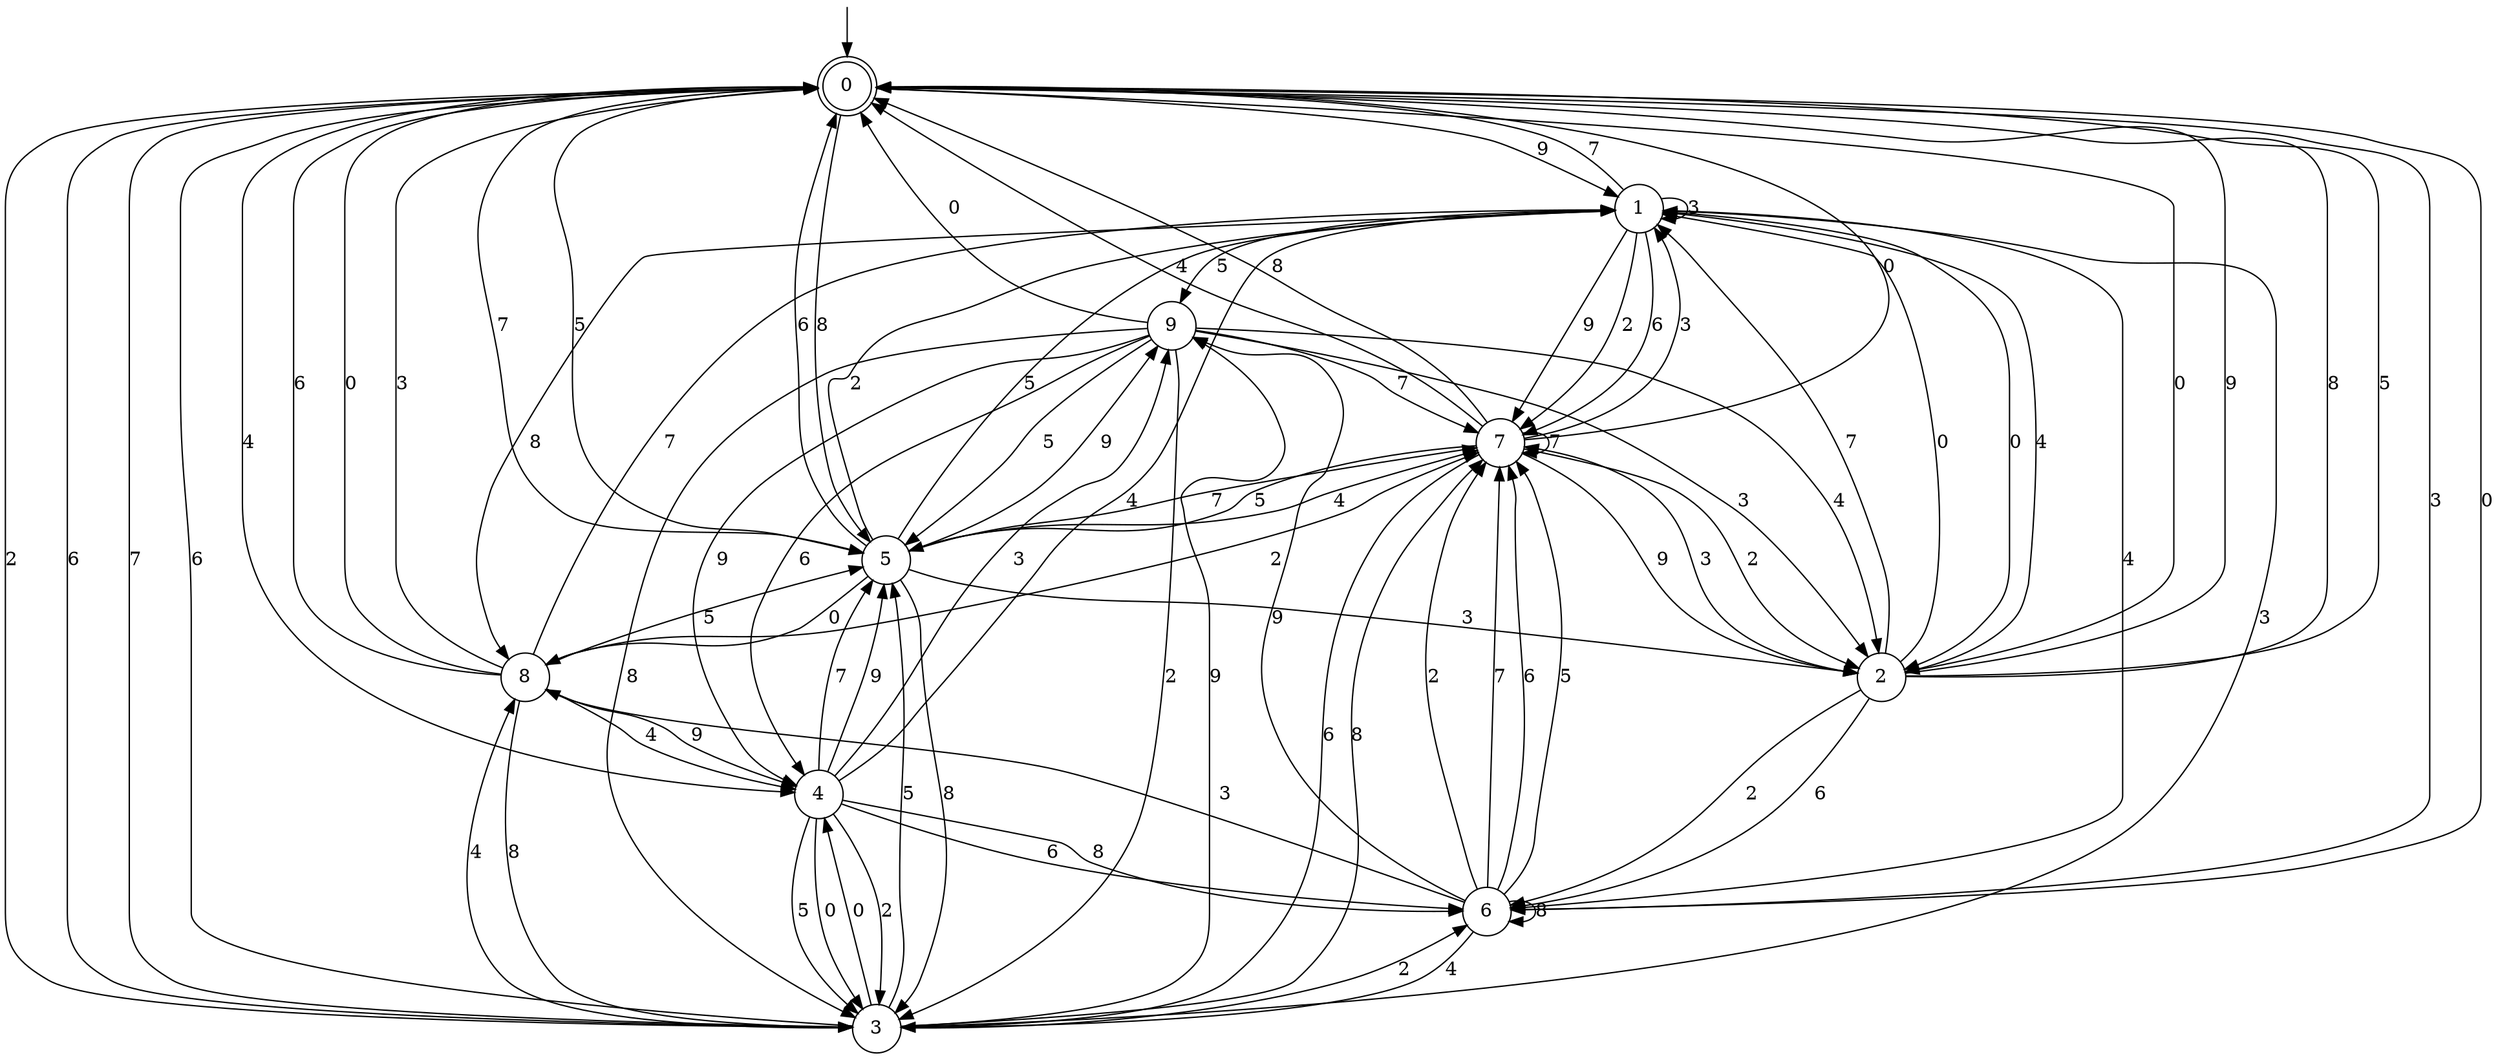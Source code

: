 digraph g {

	s0 [shape="doublecircle" label="0"];
	s1 [shape="circle" label="1"];
	s2 [shape="circle" label="2"];
	s3 [shape="circle" label="3"];
	s4 [shape="circle" label="4"];
	s5 [shape="circle" label="5"];
	s6 [shape="circle" label="6"];
	s7 [shape="circle" label="7"];
	s8 [shape="circle" label="8"];
	s9 [shape="circle" label="9"];
	s0 -> s1 [label="9"];
	s0 -> s2 [label="0"];
	s0 -> s3 [label="2"];
	s0 -> s4 [label="4"];
	s0 -> s5 [label="8"];
	s0 -> s5 [label="7"];
	s0 -> s6 [label="3"];
	s0 -> s3 [label="6"];
	s0 -> s5 [label="5"];
	s1 -> s7 [label="9"];
	s1 -> s2 [label="0"];
	s1 -> s7 [label="2"];
	s1 -> s6 [label="4"];
	s1 -> s8 [label="8"];
	s1 -> s0 [label="7"];
	s1 -> s1 [label="3"];
	s1 -> s7 [label="6"];
	s1 -> s9 [label="5"];
	s2 -> s0 [label="9"];
	s2 -> s1 [label="0"];
	s2 -> s6 [label="2"];
	s2 -> s1 [label="4"];
	s2 -> s0 [label="8"];
	s2 -> s1 [label="7"];
	s2 -> s7 [label="3"];
	s2 -> s6 [label="6"];
	s2 -> s0 [label="5"];
	s3 -> s9 [label="9"];
	s3 -> s4 [label="0"];
	s3 -> s6 [label="2"];
	s3 -> s8 [label="4"];
	s3 -> s7 [label="8"];
	s3 -> s0 [label="7"];
	s3 -> s1 [label="3"];
	s3 -> s0 [label="6"];
	s3 -> s5 [label="5"];
	s4 -> s5 [label="9"];
	s4 -> s3 [label="0"];
	s4 -> s3 [label="2"];
	s4 -> s1 [label="4"];
	s4 -> s6 [label="8"];
	s4 -> s5 [label="7"];
	s4 -> s9 [label="3"];
	s4 -> s6 [label="6"];
	s4 -> s3 [label="5"];
	s5 -> s9 [label="9"];
	s5 -> s8 [label="0"];
	s5 -> s1 [label="2"];
	s5 -> s7 [label="4"];
	s5 -> s3 [label="8"];
	s5 -> s7 [label="7"];
	s5 -> s2 [label="3"];
	s5 -> s0 [label="6"];
	s5 -> s1 [label="5"];
	s6 -> s9 [label="9"];
	s6 -> s0 [label="0"];
	s6 -> s7 [label="2"];
	s6 -> s3 [label="4"];
	s6 -> s6 [label="8"];
	s6 -> s7 [label="7"];
	s6 -> s8 [label="3"];
	s6 -> s7 [label="6"];
	s6 -> s7 [label="5"];
	s7 -> s2 [label="9"];
	s7 -> s0 [label="0"];
	s7 -> s2 [label="2"];
	s7 -> s0 [label="4"];
	s7 -> s0 [label="8"];
	s7 -> s7 [label="7"];
	s7 -> s1 [label="3"];
	s7 -> s3 [label="6"];
	s7 -> s5 [label="5"];
	s8 -> s4 [label="9"];
	s8 -> s0 [label="0"];
	s8 -> s7 [label="2"];
	s8 -> s4 [label="4"];
	s8 -> s3 [label="8"];
	s8 -> s1 [label="7"];
	s8 -> s0 [label="3"];
	s8 -> s0 [label="6"];
	s8 -> s5 [label="5"];
	s9 -> s4 [label="9"];
	s9 -> s0 [label="0"];
	s9 -> s3 [label="2"];
	s9 -> s2 [label="4"];
	s9 -> s3 [label="8"];
	s9 -> s7 [label="7"];
	s9 -> s2 [label="3"];
	s9 -> s4 [label="6"];
	s9 -> s5 [label="5"];

__start0 [label="" shape="none" width="0" height="0"];
__start0 -> s0;

}
